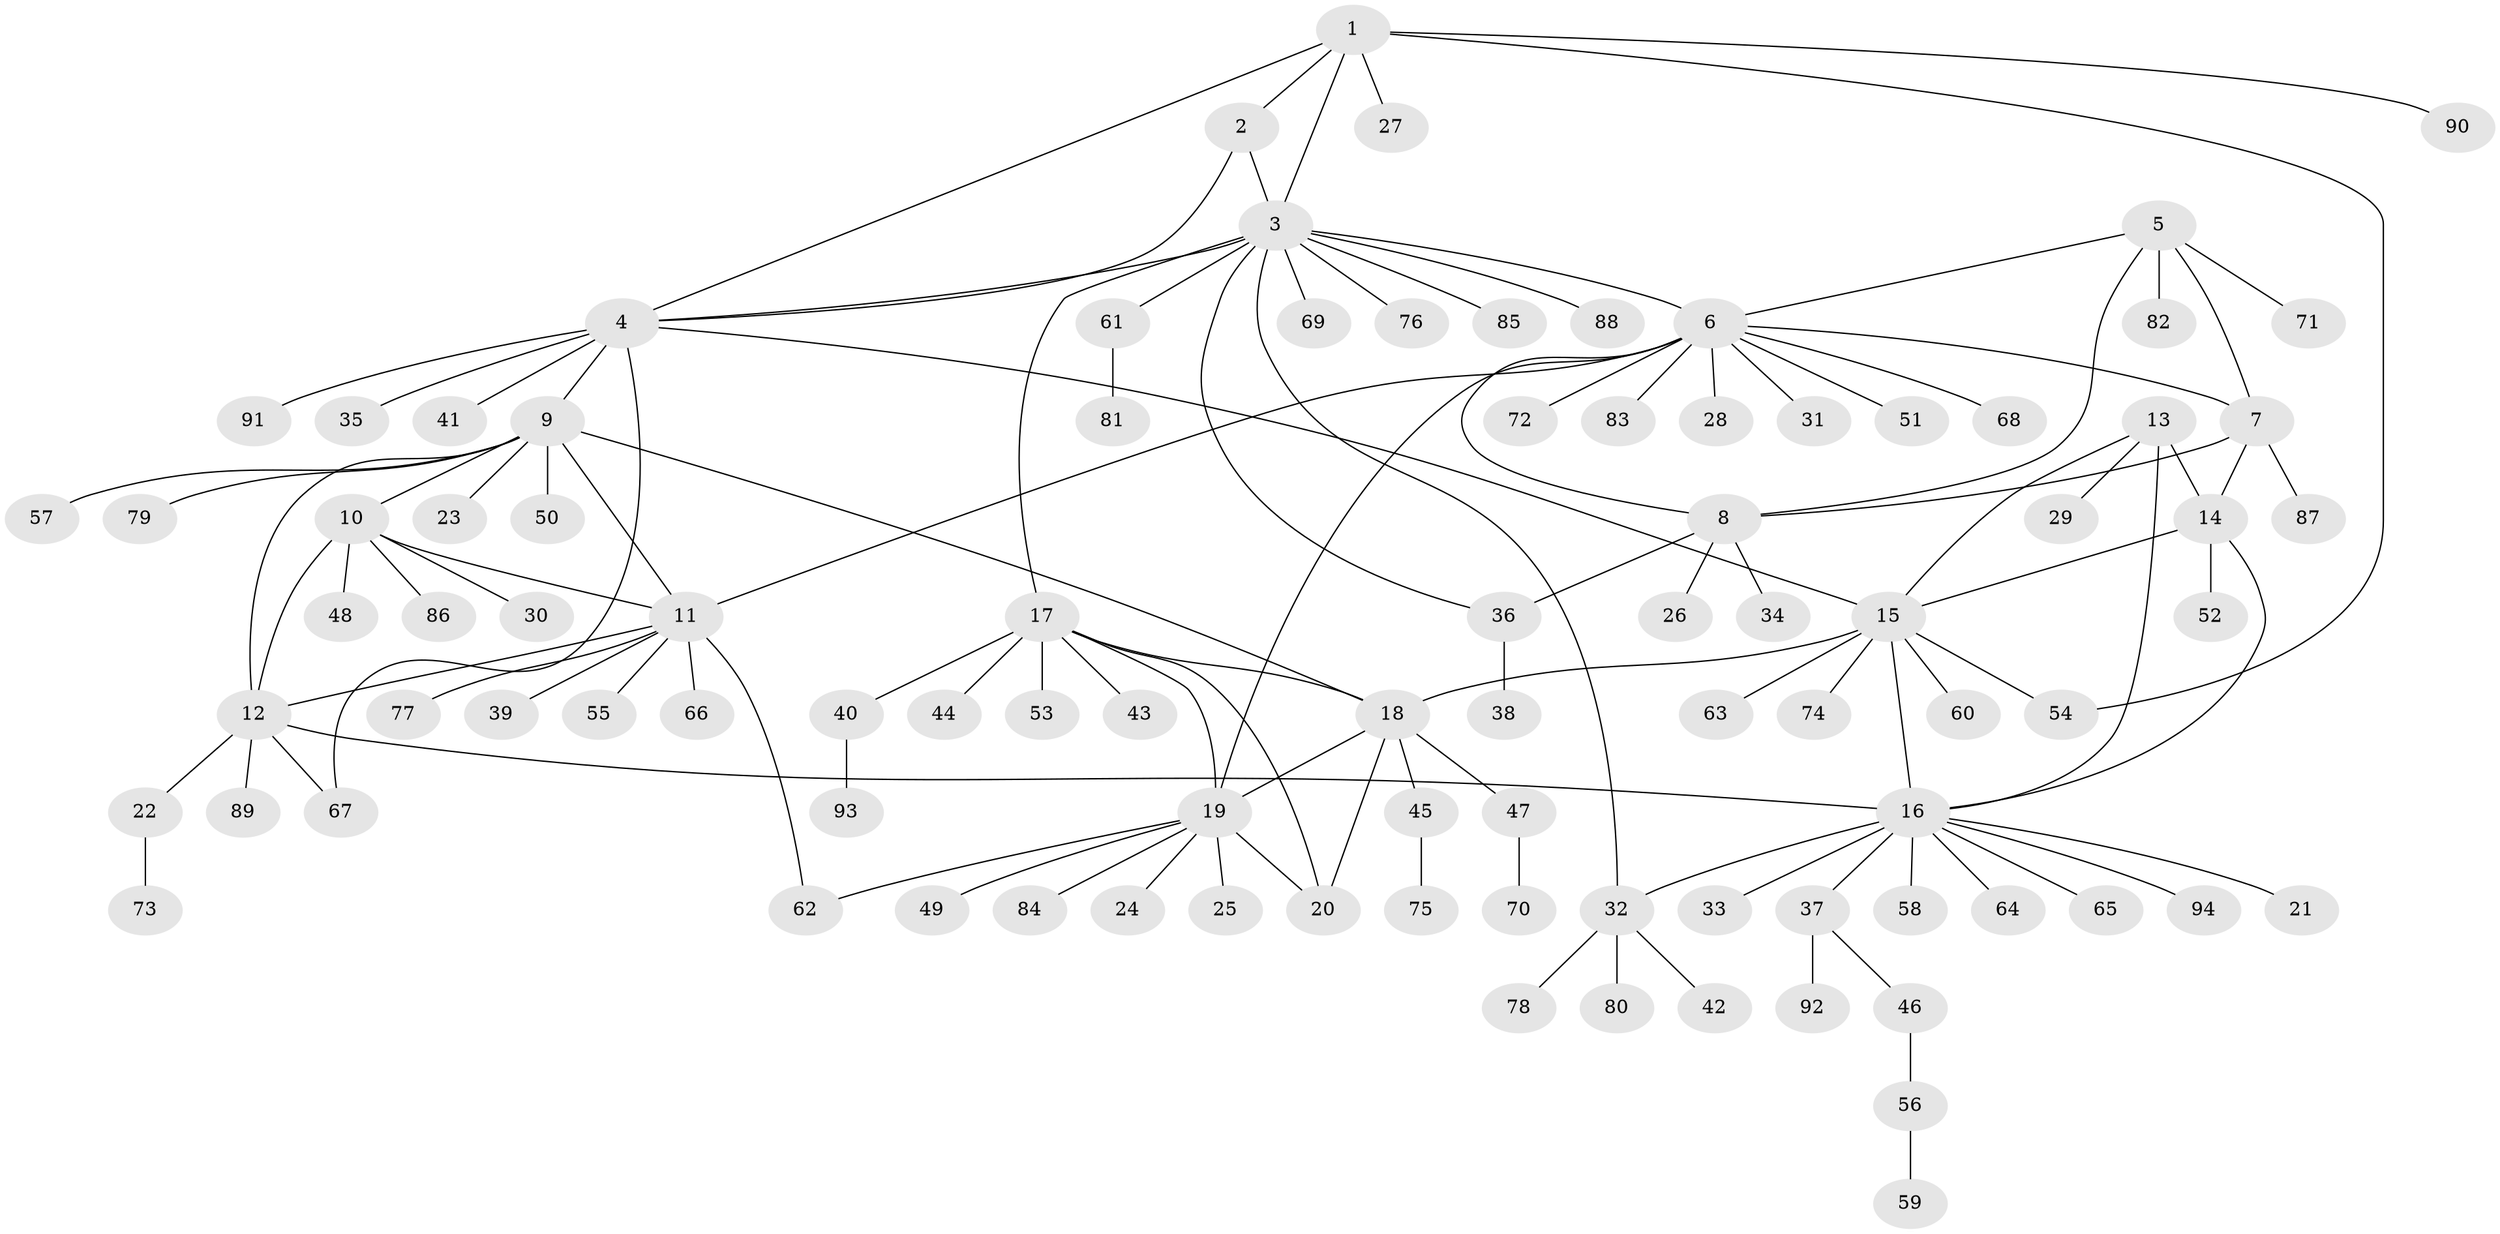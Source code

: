 // Generated by graph-tools (version 1.1) at 2025/26/03/09/25 03:26:44]
// undirected, 94 vertices, 119 edges
graph export_dot {
graph [start="1"]
  node [color=gray90,style=filled];
  1;
  2;
  3;
  4;
  5;
  6;
  7;
  8;
  9;
  10;
  11;
  12;
  13;
  14;
  15;
  16;
  17;
  18;
  19;
  20;
  21;
  22;
  23;
  24;
  25;
  26;
  27;
  28;
  29;
  30;
  31;
  32;
  33;
  34;
  35;
  36;
  37;
  38;
  39;
  40;
  41;
  42;
  43;
  44;
  45;
  46;
  47;
  48;
  49;
  50;
  51;
  52;
  53;
  54;
  55;
  56;
  57;
  58;
  59;
  60;
  61;
  62;
  63;
  64;
  65;
  66;
  67;
  68;
  69;
  70;
  71;
  72;
  73;
  74;
  75;
  76;
  77;
  78;
  79;
  80;
  81;
  82;
  83;
  84;
  85;
  86;
  87;
  88;
  89;
  90;
  91;
  92;
  93;
  94;
  1 -- 2;
  1 -- 3;
  1 -- 4;
  1 -- 27;
  1 -- 54;
  1 -- 90;
  2 -- 3;
  2 -- 4;
  3 -- 4;
  3 -- 6;
  3 -- 17;
  3 -- 32;
  3 -- 36;
  3 -- 61;
  3 -- 69;
  3 -- 76;
  3 -- 85;
  3 -- 88;
  4 -- 9;
  4 -- 15;
  4 -- 35;
  4 -- 41;
  4 -- 67;
  4 -- 91;
  5 -- 6;
  5 -- 7;
  5 -- 8;
  5 -- 71;
  5 -- 82;
  6 -- 7;
  6 -- 8;
  6 -- 11;
  6 -- 19;
  6 -- 28;
  6 -- 31;
  6 -- 51;
  6 -- 68;
  6 -- 72;
  6 -- 83;
  7 -- 8;
  7 -- 14;
  7 -- 87;
  8 -- 26;
  8 -- 34;
  8 -- 36;
  9 -- 10;
  9 -- 11;
  9 -- 12;
  9 -- 18;
  9 -- 23;
  9 -- 50;
  9 -- 57;
  9 -- 79;
  10 -- 11;
  10 -- 12;
  10 -- 30;
  10 -- 48;
  10 -- 86;
  11 -- 12;
  11 -- 39;
  11 -- 55;
  11 -- 62;
  11 -- 66;
  11 -- 77;
  12 -- 16;
  12 -- 22;
  12 -- 67;
  12 -- 89;
  13 -- 14;
  13 -- 15;
  13 -- 16;
  13 -- 29;
  14 -- 15;
  14 -- 16;
  14 -- 52;
  15 -- 16;
  15 -- 18;
  15 -- 54;
  15 -- 60;
  15 -- 63;
  15 -- 74;
  16 -- 21;
  16 -- 32;
  16 -- 33;
  16 -- 37;
  16 -- 58;
  16 -- 64;
  16 -- 65;
  16 -- 94;
  17 -- 18;
  17 -- 19;
  17 -- 20;
  17 -- 40;
  17 -- 43;
  17 -- 44;
  17 -- 53;
  18 -- 19;
  18 -- 20;
  18 -- 45;
  18 -- 47;
  19 -- 20;
  19 -- 24;
  19 -- 25;
  19 -- 49;
  19 -- 62;
  19 -- 84;
  22 -- 73;
  32 -- 42;
  32 -- 78;
  32 -- 80;
  36 -- 38;
  37 -- 46;
  37 -- 92;
  40 -- 93;
  45 -- 75;
  46 -- 56;
  47 -- 70;
  56 -- 59;
  61 -- 81;
}
